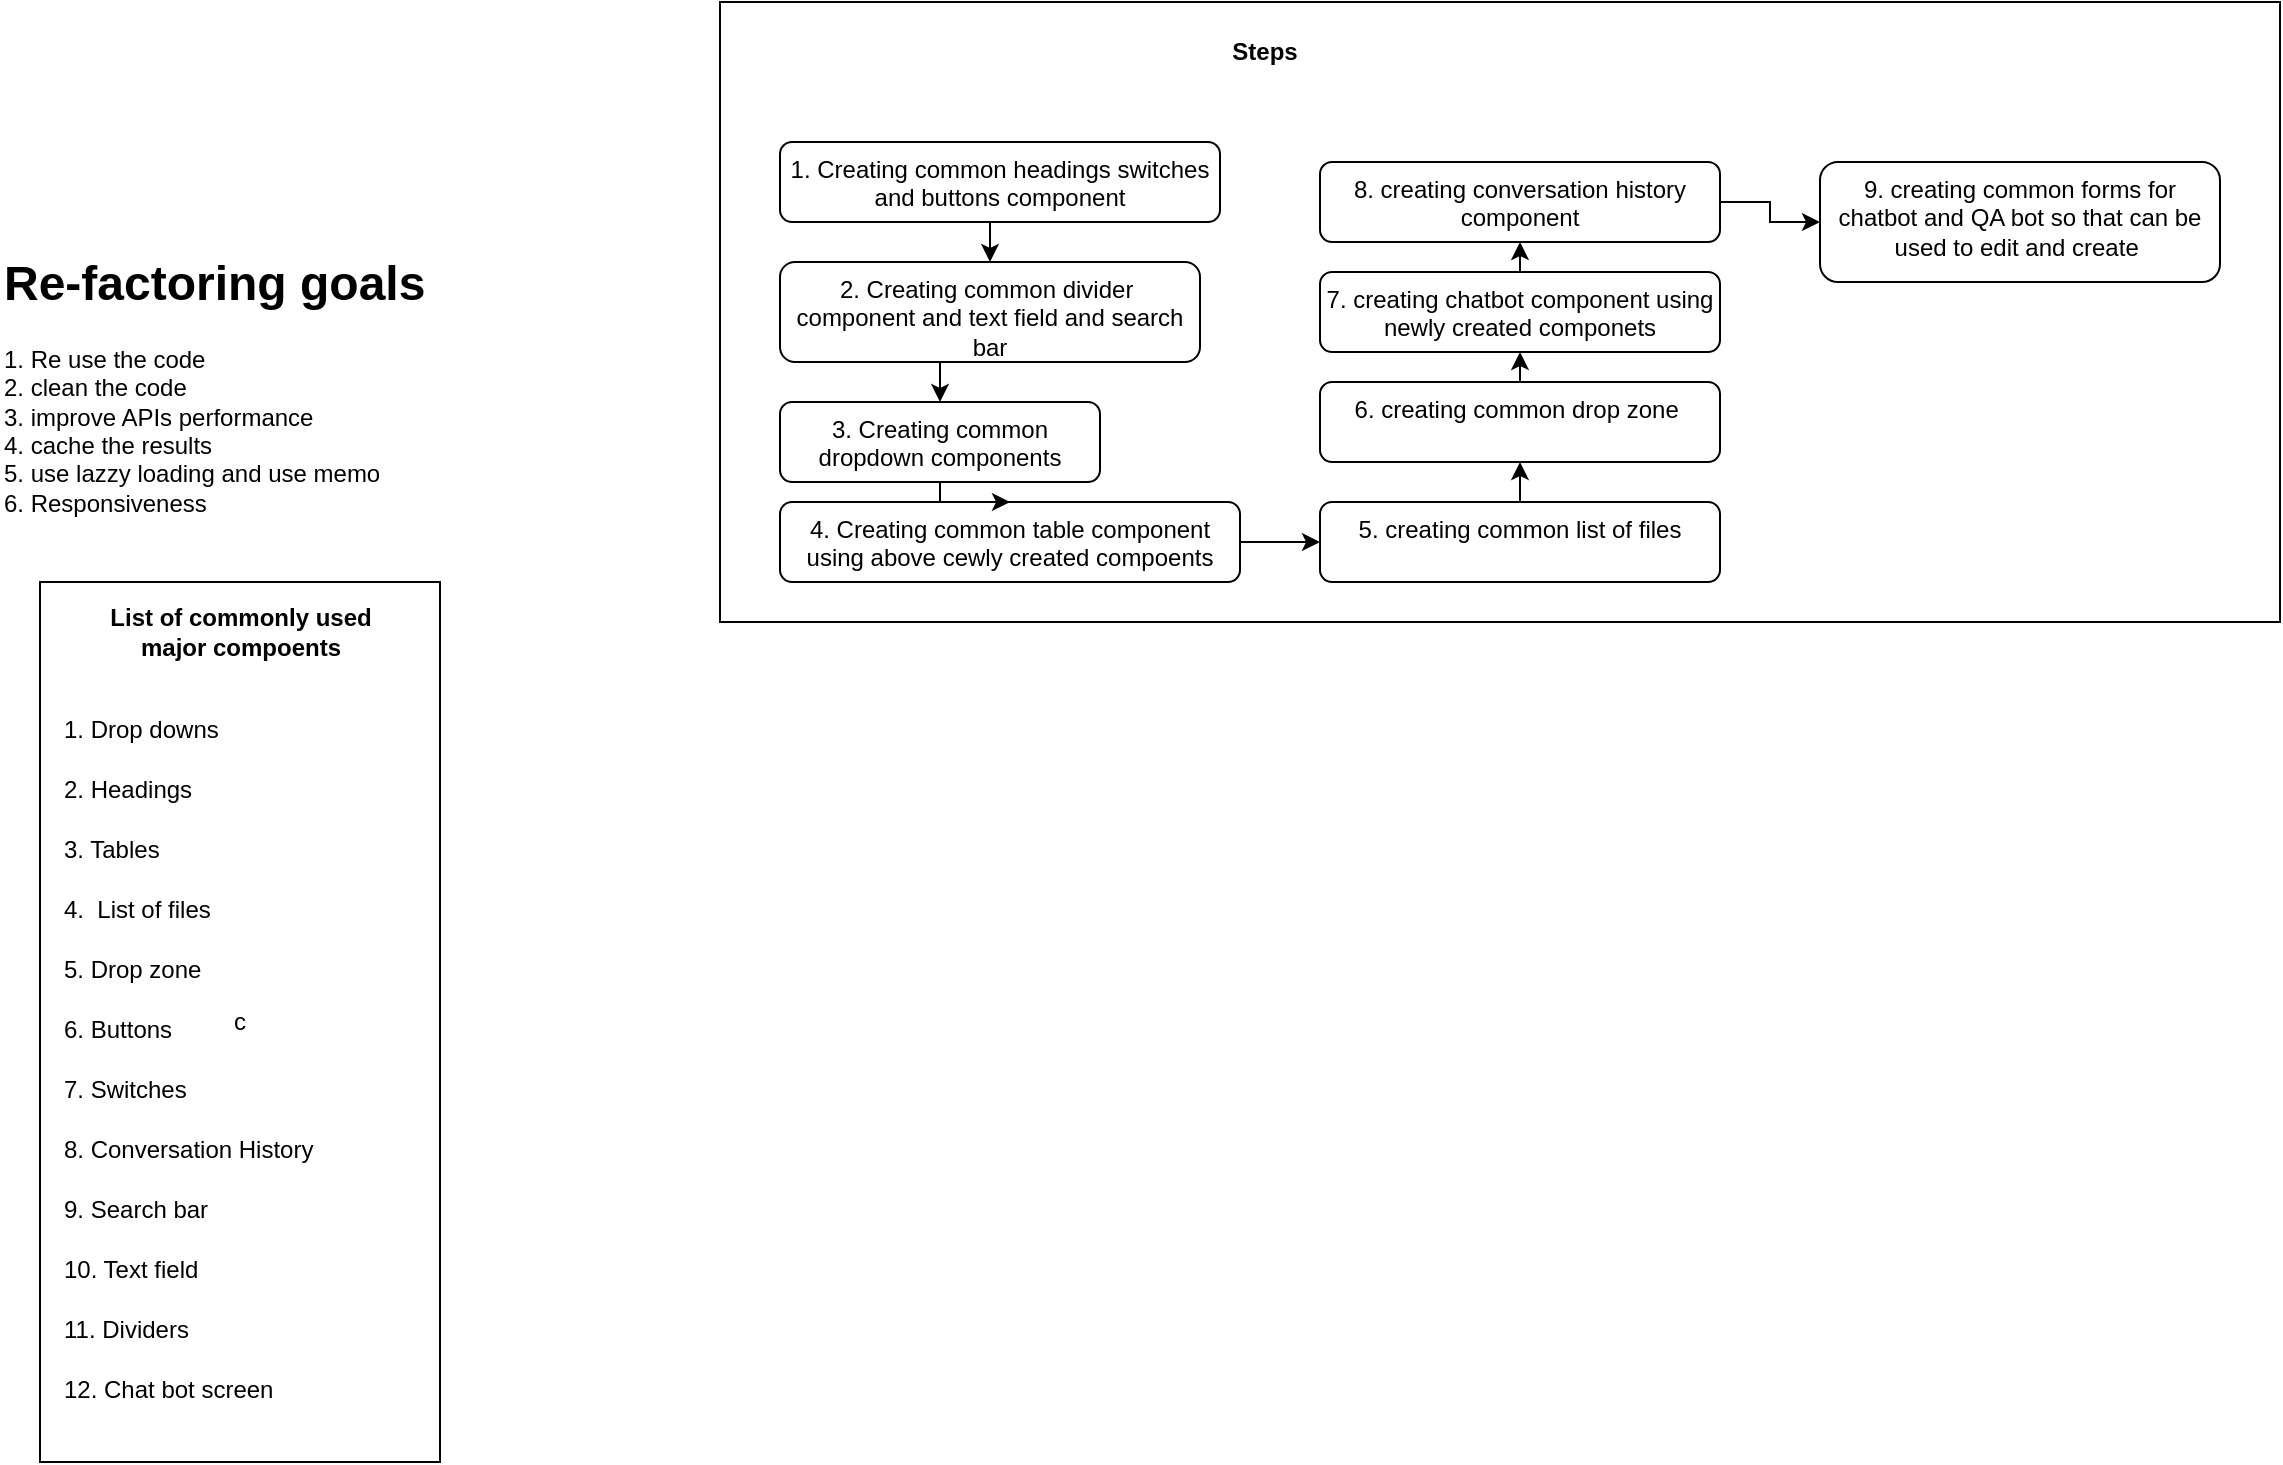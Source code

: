 <mxfile version="24.5.2" type="github">
  <diagram name="Page-1" id="wD-8uv_HLO9gvdmJCeTE">
    <mxGraphModel dx="1050" dy="1657" grid="1" gridSize="10" guides="1" tooltips="1" connect="1" arrows="1" fold="1" page="1" pageScale="1" pageWidth="850" pageHeight="1100" math="0" shadow="0">
      <root>
        <mxCell id="0" />
        <mxCell id="1" parent="0" />
        <mxCell id="5xO4zUCTU97ihrAl-Xpu-1" value="&lt;h1 style=&quot;margin-top: 0px;&quot;&gt;Re-factoring goals&lt;/h1&gt;&lt;p&gt;1. Re use the code&lt;br&gt;2. clean the code&lt;br&gt;3. improve APIs performance&amp;nbsp;&lt;br&gt;4. cache the results&amp;nbsp;&lt;br&gt;5. use lazzy loading and use memo&lt;br&gt;6. Responsiveness&lt;/p&gt;" style="text;html=1;whiteSpace=wrap;overflow=hidden;rounded=0;" parent="1" vertex="1">
          <mxGeometry x="20" y="30" width="270" height="150" as="geometry" />
        </mxCell>
        <mxCell id="8uUWsJeZfMnWuA44fKmX-4" value="c&lt;span style=&quot;color: rgba(0, 0, 0, 0); font-family: monospace; font-size: 0px; text-align: start; text-wrap: nowrap;&quot;&gt;%3CmxGraphModel%3E%3Croot%3E%3CmxCell%20id%3D%220%22%2F%3E%3CmxCell%20id%3D%221%22%20parent%3D%220%22%2F%3E%3CmxCell%20id%3D%222%22%20value%3D%2211.%20Dividers%22%20style%3D%22text%3Bhtml%3D1%3Balign%3Dleft%3BverticalAlign%3Dtop%3BwhiteSpace%3Dwrap%3Brounded%3D0%3B%22%20vertex%3D%221%22%20parent%3D%221%22%3E%3CmxGeometry%20x%3D%2250%22%20y%3D%22560%22%20width%3D%22140%22%20height%3D%2230%22%20as%3D%22geometry%22%2F%3E%3C%2FmxCell%3E%3C%2Froot%3E%3C%2FmxGraphModel%3E&lt;/span&gt;" style="rounded=0;whiteSpace=wrap;html=1;fillColor=none;" vertex="1" parent="1">
          <mxGeometry x="40" y="200" width="200" height="440" as="geometry" />
        </mxCell>
        <mxCell id="8uUWsJeZfMnWuA44fKmX-5" value="&lt;b&gt;List of commonly used major compoents&lt;/b&gt;" style="text;html=1;align=center;verticalAlign=middle;whiteSpace=wrap;rounded=0;" vertex="1" parent="1">
          <mxGeometry x="57.5" y="210" width="165" height="30" as="geometry" />
        </mxCell>
        <mxCell id="8uUWsJeZfMnWuA44fKmX-6" value="1. Drop downs" style="text;html=1;align=left;verticalAlign=top;whiteSpace=wrap;rounded=0;" vertex="1" parent="1">
          <mxGeometry x="50" y="260" width="140" height="30" as="geometry" />
        </mxCell>
        <mxCell id="8uUWsJeZfMnWuA44fKmX-7" value="2. Headings" style="text;html=1;align=left;verticalAlign=top;whiteSpace=wrap;rounded=0;" vertex="1" parent="1">
          <mxGeometry x="50" y="290" width="100" height="30" as="geometry" />
        </mxCell>
        <mxCell id="8uUWsJeZfMnWuA44fKmX-8" value="3. Tables" style="text;html=1;align=left;verticalAlign=top;whiteSpace=wrap;rounded=0;" vertex="1" parent="1">
          <mxGeometry x="50" y="320" width="130" height="30" as="geometry" />
        </mxCell>
        <mxCell id="8uUWsJeZfMnWuA44fKmX-9" value="4.&amp;nbsp; List of files" style="text;html=1;align=left;verticalAlign=top;whiteSpace=wrap;rounded=0;" vertex="1" parent="1">
          <mxGeometry x="50" y="350" width="120" height="30" as="geometry" />
        </mxCell>
        <mxCell id="8uUWsJeZfMnWuA44fKmX-10" value="5. Drop zone" style="text;html=1;align=left;verticalAlign=top;whiteSpace=wrap;rounded=0;" vertex="1" parent="1">
          <mxGeometry x="50" y="380" width="130" height="30" as="geometry" />
        </mxCell>
        <mxCell id="8uUWsJeZfMnWuA44fKmX-11" value="6. Buttons" style="text;html=1;align=left;verticalAlign=top;whiteSpace=wrap;rounded=0;" vertex="1" parent="1">
          <mxGeometry x="50" y="410" width="130" height="30" as="geometry" />
        </mxCell>
        <mxCell id="8uUWsJeZfMnWuA44fKmX-12" value="7. Switches" style="text;html=1;align=left;verticalAlign=top;whiteSpace=wrap;rounded=0;" vertex="1" parent="1">
          <mxGeometry x="50" y="440" width="140" height="30" as="geometry" />
        </mxCell>
        <mxCell id="8uUWsJeZfMnWuA44fKmX-13" value="8. Conversation History" style="text;html=1;align=left;verticalAlign=top;whiteSpace=wrap;rounded=0;" vertex="1" parent="1">
          <mxGeometry x="50" y="470" width="150" height="30" as="geometry" />
        </mxCell>
        <mxCell id="8uUWsJeZfMnWuA44fKmX-14" value="9. Search bar" style="text;html=1;align=left;verticalAlign=top;whiteSpace=wrap;rounded=0;" vertex="1" parent="1">
          <mxGeometry x="50" y="500" width="120" height="30" as="geometry" />
        </mxCell>
        <mxCell id="8uUWsJeZfMnWuA44fKmX-15" value="10. Text field" style="text;html=1;align=left;verticalAlign=top;whiteSpace=wrap;rounded=0;" vertex="1" parent="1">
          <mxGeometry x="50" y="530" width="140" height="30" as="geometry" />
        </mxCell>
        <mxCell id="8uUWsJeZfMnWuA44fKmX-16" value="11. Dividers" style="text;html=1;align=left;verticalAlign=top;whiteSpace=wrap;rounded=0;" vertex="1" parent="1">
          <mxGeometry x="50" y="560" width="140" height="30" as="geometry" />
        </mxCell>
        <mxCell id="8uUWsJeZfMnWuA44fKmX-17" value="12. Chat bot screen" style="text;html=1;align=left;verticalAlign=top;whiteSpace=wrap;rounded=0;" vertex="1" parent="1">
          <mxGeometry x="50" y="590" width="140" height="30" as="geometry" />
        </mxCell>
        <mxCell id="8uUWsJeZfMnWuA44fKmX-18" value="" style="rounded=0;whiteSpace=wrap;html=1;fillColor=none;" vertex="1" parent="1">
          <mxGeometry x="380" y="-90" width="780" height="310" as="geometry" />
        </mxCell>
        <mxCell id="8uUWsJeZfMnWuA44fKmX-19" value="&lt;b&gt;Steps&lt;/b&gt;" style="text;html=1;align=center;verticalAlign=middle;whiteSpace=wrap;rounded=0;" vertex="1" parent="1">
          <mxGeometry x="570" y="-80" width="165" height="30" as="geometry" />
        </mxCell>
        <mxCell id="8uUWsJeZfMnWuA44fKmX-24" style="edgeStyle=orthogonalEdgeStyle;rounded=0;orthogonalLoop=1;jettySize=auto;html=1;exitX=0.5;exitY=1;exitDx=0;exitDy=0;entryX=0.5;entryY=0;entryDx=0;entryDy=0;" edge="1" parent="1" source="8uUWsJeZfMnWuA44fKmX-20" target="8uUWsJeZfMnWuA44fKmX-21">
          <mxGeometry relative="1" as="geometry" />
        </mxCell>
        <mxCell id="8uUWsJeZfMnWuA44fKmX-20" value="1. Creating common headings switches and buttons component" style="rounded=1;whiteSpace=wrap;html=1;fillColor=none;align=center;verticalAlign=top;" vertex="1" parent="1">
          <mxGeometry x="410" y="-20" width="220" height="40" as="geometry" />
        </mxCell>
        <mxCell id="8uUWsJeZfMnWuA44fKmX-25" style="edgeStyle=orthogonalEdgeStyle;rounded=0;orthogonalLoop=1;jettySize=auto;html=1;exitX=0.5;exitY=1;exitDx=0;exitDy=0;entryX=0.5;entryY=0;entryDx=0;entryDy=0;" edge="1" parent="1" source="8uUWsJeZfMnWuA44fKmX-21" target="8uUWsJeZfMnWuA44fKmX-22">
          <mxGeometry relative="1" as="geometry" />
        </mxCell>
        <mxCell id="8uUWsJeZfMnWuA44fKmX-21" value="2. Creating common divider&amp;nbsp; component and text field and search bar" style="rounded=1;whiteSpace=wrap;html=1;fillColor=none;verticalAlign=top;align=center;" vertex="1" parent="1">
          <mxGeometry x="410" y="40" width="210" height="50" as="geometry" />
        </mxCell>
        <mxCell id="8uUWsJeZfMnWuA44fKmX-26" style="edgeStyle=orthogonalEdgeStyle;rounded=0;orthogonalLoop=1;jettySize=auto;html=1;exitX=0.5;exitY=1;exitDx=0;exitDy=0;entryX=0.5;entryY=0;entryDx=0;entryDy=0;" edge="1" parent="1" source="8uUWsJeZfMnWuA44fKmX-22" target="8uUWsJeZfMnWuA44fKmX-23">
          <mxGeometry relative="1" as="geometry">
            <Array as="points">
              <mxPoint x="490" y="160" />
            </Array>
          </mxGeometry>
        </mxCell>
        <mxCell id="8uUWsJeZfMnWuA44fKmX-22" value="3. Creating common dropdown components" style="rounded=1;whiteSpace=wrap;html=1;fillColor=none;verticalAlign=top;align=center;" vertex="1" parent="1">
          <mxGeometry x="410" y="110" width="160" height="40" as="geometry" />
        </mxCell>
        <mxCell id="8uUWsJeZfMnWuA44fKmX-28" style="edgeStyle=orthogonalEdgeStyle;rounded=0;orthogonalLoop=1;jettySize=auto;html=1;exitX=1;exitY=0.5;exitDx=0;exitDy=0;entryX=0;entryY=0.5;entryDx=0;entryDy=0;" edge="1" parent="1" source="8uUWsJeZfMnWuA44fKmX-23" target="8uUWsJeZfMnWuA44fKmX-27">
          <mxGeometry relative="1" as="geometry" />
        </mxCell>
        <mxCell id="8uUWsJeZfMnWuA44fKmX-23" value="4. Creating common table component using above cewly created compoents" style="rounded=1;whiteSpace=wrap;html=1;fillColor=none;verticalAlign=top;align=center;" vertex="1" parent="1">
          <mxGeometry x="410" y="160" width="230" height="40" as="geometry" />
        </mxCell>
        <mxCell id="8uUWsJeZfMnWuA44fKmX-30" style="edgeStyle=orthogonalEdgeStyle;rounded=0;orthogonalLoop=1;jettySize=auto;html=1;exitX=0.5;exitY=0;exitDx=0;exitDy=0;entryX=0.5;entryY=1;entryDx=0;entryDy=0;" edge="1" parent="1" source="8uUWsJeZfMnWuA44fKmX-27" target="8uUWsJeZfMnWuA44fKmX-29">
          <mxGeometry relative="1" as="geometry" />
        </mxCell>
        <mxCell id="8uUWsJeZfMnWuA44fKmX-27" value="5. creating common list of files" style="rounded=1;whiteSpace=wrap;html=1;fillColor=none;verticalAlign=top;align=center;" vertex="1" parent="1">
          <mxGeometry x="680" y="160" width="200" height="40" as="geometry" />
        </mxCell>
        <mxCell id="8uUWsJeZfMnWuA44fKmX-32" style="edgeStyle=orthogonalEdgeStyle;rounded=0;orthogonalLoop=1;jettySize=auto;html=1;exitX=0.5;exitY=0;exitDx=0;exitDy=0;entryX=0.5;entryY=1;entryDx=0;entryDy=0;" edge="1" parent="1" source="8uUWsJeZfMnWuA44fKmX-29" target="8uUWsJeZfMnWuA44fKmX-31">
          <mxGeometry relative="1" as="geometry" />
        </mxCell>
        <mxCell id="8uUWsJeZfMnWuA44fKmX-29" value="6. creating common drop zone&amp;nbsp;" style="rounded=1;whiteSpace=wrap;html=1;fillColor=none;verticalAlign=top;align=center;" vertex="1" parent="1">
          <mxGeometry x="680" y="100" width="200" height="40" as="geometry" />
        </mxCell>
        <mxCell id="8uUWsJeZfMnWuA44fKmX-34" style="edgeStyle=orthogonalEdgeStyle;rounded=0;orthogonalLoop=1;jettySize=auto;html=1;exitX=0.5;exitY=0;exitDx=0;exitDy=0;entryX=0.5;entryY=1;entryDx=0;entryDy=0;" edge="1" parent="1" source="8uUWsJeZfMnWuA44fKmX-31" target="8uUWsJeZfMnWuA44fKmX-33">
          <mxGeometry relative="1" as="geometry" />
        </mxCell>
        <mxCell id="8uUWsJeZfMnWuA44fKmX-31" value="7. creating chatbot component using newly created componets" style="rounded=1;whiteSpace=wrap;html=1;fillColor=none;verticalAlign=top;align=center;" vertex="1" parent="1">
          <mxGeometry x="680" y="45" width="200" height="40" as="geometry" />
        </mxCell>
        <mxCell id="8uUWsJeZfMnWuA44fKmX-36" style="edgeStyle=orthogonalEdgeStyle;rounded=0;orthogonalLoop=1;jettySize=auto;html=1;exitX=1;exitY=0.5;exitDx=0;exitDy=0;entryX=0;entryY=0.5;entryDx=0;entryDy=0;" edge="1" parent="1" source="8uUWsJeZfMnWuA44fKmX-33" target="8uUWsJeZfMnWuA44fKmX-35">
          <mxGeometry relative="1" as="geometry" />
        </mxCell>
        <mxCell id="8uUWsJeZfMnWuA44fKmX-33" value="8. creating conversation history component" style="rounded=1;whiteSpace=wrap;html=1;fillColor=none;verticalAlign=top;align=center;" vertex="1" parent="1">
          <mxGeometry x="680" y="-10" width="200" height="40" as="geometry" />
        </mxCell>
        <mxCell id="8uUWsJeZfMnWuA44fKmX-35" value="9. creating common forms for chatbot and QA bot so that can be used to edit and create&amp;nbsp;" style="rounded=1;whiteSpace=wrap;html=1;fillColor=none;verticalAlign=top;align=center;" vertex="1" parent="1">
          <mxGeometry x="930" y="-10" width="200" height="60" as="geometry" />
        </mxCell>
      </root>
    </mxGraphModel>
  </diagram>
</mxfile>
